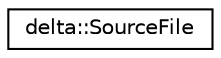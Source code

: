 digraph "Graphical Class Hierarchy"
{
  edge [fontname="Helvetica",fontsize="10",labelfontname="Helvetica",labelfontsize="10"];
  node [fontname="Helvetica",fontsize="10",shape=record];
  rankdir="LR";
  Node0 [label="delta::SourceFile",height=0.2,width=0.4,color="black", fillcolor="white", style="filled",URL="$classdelta_1_1_source_file.html",tooltip="Container for the AST of a single file. "];
}
